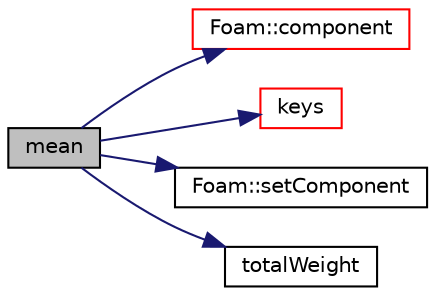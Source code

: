digraph "mean"
{
  bgcolor="transparent";
  edge [fontname="Helvetica",fontsize="10",labelfontname="Helvetica",labelfontsize="10"];
  node [fontname="Helvetica",fontsize="10",shape=record];
  rankdir="LR";
  Node1 [label="mean",height=0.2,width=0.4,color="black", fillcolor="grey75", style="filled", fontcolor="black"];
  Node1 -> Node2 [color="midnightblue",fontsize="10",style="solid",fontname="Helvetica"];
  Node2 [label="Foam::component",height=0.2,width=0.4,color="red",URL="$a10936.html#a38788135ad21a6daaf3af2a761b33508"];
  Node1 -> Node3 [color="midnightblue",fontsize="10",style="solid",fontname="Helvetica"];
  Node3 [label="keys",height=0.2,width=0.4,color="red",URL="$a00567.html#a4213cac0ba739fdefa6aa228bae990d0"];
  Node1 -> Node4 [color="midnightblue",fontsize="10",style="solid",fontname="Helvetica"];
  Node4 [label="Foam::setComponent",height=0.2,width=0.4,color="black",URL="$a10936.html#a389e1b8ee9d4554b1c53f7add93773bd"];
  Node1 -> Node5 [color="midnightblue",fontsize="10",style="solid",fontname="Helvetica"];
  Node5 [label="totalWeight",height=0.2,width=0.4,color="black",URL="$a00567.html#a80088cced2e1dac55c838559aab75caf",tooltip="Sum the total weight added to the component in the. "];
}
